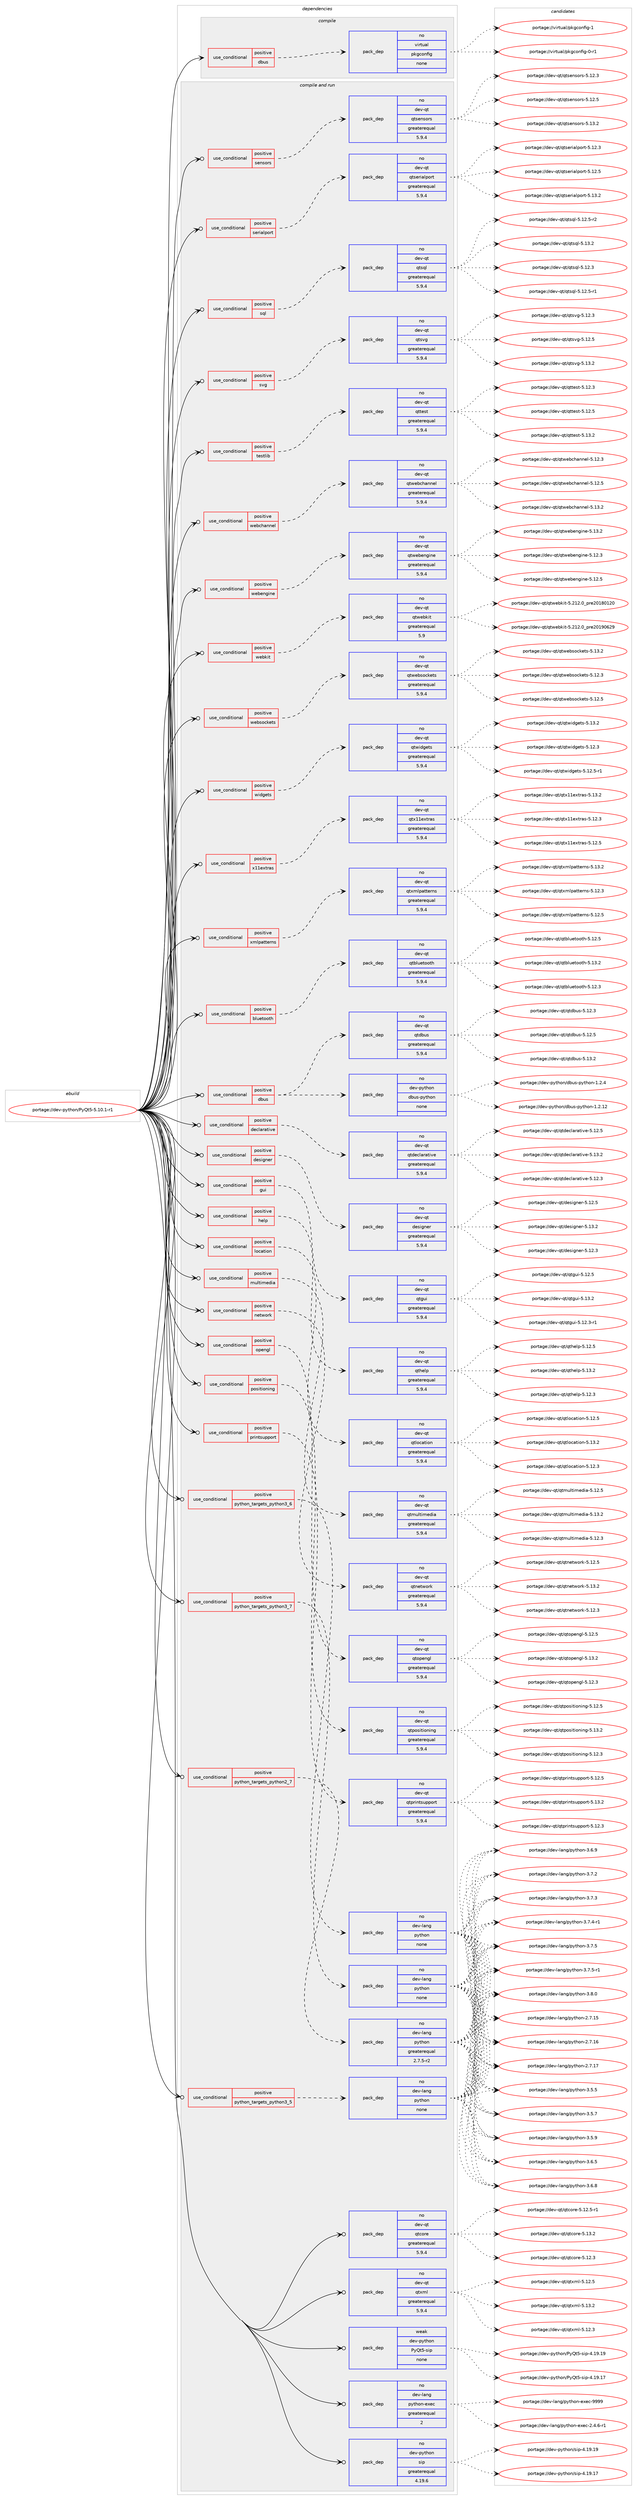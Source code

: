 digraph prolog {

# *************
# Graph options
# *************

newrank=true;
concentrate=true;
compound=true;
graph [rankdir=LR,fontname=Helvetica,fontsize=10,ranksep=1.5];#, ranksep=2.5, nodesep=0.2];
edge  [arrowhead=vee];
node  [fontname=Helvetica,fontsize=10];

# **********
# The ebuild
# **********

subgraph cluster_leftcol {
color=gray;
rank=same;
label=<<i>ebuild</i>>;
id [label="portage://dev-python/PyQt5-5.10.1-r1", color=red, width=4, href="../dev-python/PyQt5-5.10.1-r1.svg"];
}

# ****************
# The dependencies
# ****************

subgraph cluster_midcol {
color=gray;
label=<<i>dependencies</i>>;
subgraph cluster_compile {
fillcolor="#eeeeee";
style=filled;
label=<<i>compile</i>>;
subgraph cond24994 {
dependency127891 [label=<<TABLE BORDER="0" CELLBORDER="1" CELLSPACING="0" CELLPADDING="4"><TR><TD ROWSPAN="3" CELLPADDING="10">use_conditional</TD></TR><TR><TD>positive</TD></TR><TR><TD>dbus</TD></TR></TABLE>>, shape=none, color=red];
subgraph pack99596 {
dependency127892 [label=<<TABLE BORDER="0" CELLBORDER="1" CELLSPACING="0" CELLPADDING="4" WIDTH="220"><TR><TD ROWSPAN="6" CELLPADDING="30">pack_dep</TD></TR><TR><TD WIDTH="110">no</TD></TR><TR><TD>virtual</TD></TR><TR><TD>pkgconfig</TD></TR><TR><TD>none</TD></TR><TR><TD></TD></TR></TABLE>>, shape=none, color=blue];
}
dependency127891:e -> dependency127892:w [weight=20,style="dashed",arrowhead="vee"];
}
id:e -> dependency127891:w [weight=20,style="solid",arrowhead="vee"];
}
subgraph cluster_compileandrun {
fillcolor="#eeeeee";
style=filled;
label=<<i>compile and run</i>>;
subgraph cond24995 {
dependency127893 [label=<<TABLE BORDER="0" CELLBORDER="1" CELLSPACING="0" CELLPADDING="4"><TR><TD ROWSPAN="3" CELLPADDING="10">use_conditional</TD></TR><TR><TD>positive</TD></TR><TR><TD>bluetooth</TD></TR></TABLE>>, shape=none, color=red];
subgraph pack99597 {
dependency127894 [label=<<TABLE BORDER="0" CELLBORDER="1" CELLSPACING="0" CELLPADDING="4" WIDTH="220"><TR><TD ROWSPAN="6" CELLPADDING="30">pack_dep</TD></TR><TR><TD WIDTH="110">no</TD></TR><TR><TD>dev-qt</TD></TR><TR><TD>qtbluetooth</TD></TR><TR><TD>greaterequal</TD></TR><TR><TD>5.9.4</TD></TR></TABLE>>, shape=none, color=blue];
}
dependency127893:e -> dependency127894:w [weight=20,style="dashed",arrowhead="vee"];
}
id:e -> dependency127893:w [weight=20,style="solid",arrowhead="odotvee"];
subgraph cond24996 {
dependency127895 [label=<<TABLE BORDER="0" CELLBORDER="1" CELLSPACING="0" CELLPADDING="4"><TR><TD ROWSPAN="3" CELLPADDING="10">use_conditional</TD></TR><TR><TD>positive</TD></TR><TR><TD>dbus</TD></TR></TABLE>>, shape=none, color=red];
subgraph pack99598 {
dependency127896 [label=<<TABLE BORDER="0" CELLBORDER="1" CELLSPACING="0" CELLPADDING="4" WIDTH="220"><TR><TD ROWSPAN="6" CELLPADDING="30">pack_dep</TD></TR><TR><TD WIDTH="110">no</TD></TR><TR><TD>dev-python</TD></TR><TR><TD>dbus-python</TD></TR><TR><TD>none</TD></TR><TR><TD></TD></TR></TABLE>>, shape=none, color=blue];
}
dependency127895:e -> dependency127896:w [weight=20,style="dashed",arrowhead="vee"];
subgraph pack99599 {
dependency127897 [label=<<TABLE BORDER="0" CELLBORDER="1" CELLSPACING="0" CELLPADDING="4" WIDTH="220"><TR><TD ROWSPAN="6" CELLPADDING="30">pack_dep</TD></TR><TR><TD WIDTH="110">no</TD></TR><TR><TD>dev-qt</TD></TR><TR><TD>qtdbus</TD></TR><TR><TD>greaterequal</TD></TR><TR><TD>5.9.4</TD></TR></TABLE>>, shape=none, color=blue];
}
dependency127895:e -> dependency127897:w [weight=20,style="dashed",arrowhead="vee"];
}
id:e -> dependency127895:w [weight=20,style="solid",arrowhead="odotvee"];
subgraph cond24997 {
dependency127898 [label=<<TABLE BORDER="0" CELLBORDER="1" CELLSPACING="0" CELLPADDING="4"><TR><TD ROWSPAN="3" CELLPADDING="10">use_conditional</TD></TR><TR><TD>positive</TD></TR><TR><TD>declarative</TD></TR></TABLE>>, shape=none, color=red];
subgraph pack99600 {
dependency127899 [label=<<TABLE BORDER="0" CELLBORDER="1" CELLSPACING="0" CELLPADDING="4" WIDTH="220"><TR><TD ROWSPAN="6" CELLPADDING="30">pack_dep</TD></TR><TR><TD WIDTH="110">no</TD></TR><TR><TD>dev-qt</TD></TR><TR><TD>qtdeclarative</TD></TR><TR><TD>greaterequal</TD></TR><TR><TD>5.9.4</TD></TR></TABLE>>, shape=none, color=blue];
}
dependency127898:e -> dependency127899:w [weight=20,style="dashed",arrowhead="vee"];
}
id:e -> dependency127898:w [weight=20,style="solid",arrowhead="odotvee"];
subgraph cond24998 {
dependency127900 [label=<<TABLE BORDER="0" CELLBORDER="1" CELLSPACING="0" CELLPADDING="4"><TR><TD ROWSPAN="3" CELLPADDING="10">use_conditional</TD></TR><TR><TD>positive</TD></TR><TR><TD>designer</TD></TR></TABLE>>, shape=none, color=red];
subgraph pack99601 {
dependency127901 [label=<<TABLE BORDER="0" CELLBORDER="1" CELLSPACING="0" CELLPADDING="4" WIDTH="220"><TR><TD ROWSPAN="6" CELLPADDING="30">pack_dep</TD></TR><TR><TD WIDTH="110">no</TD></TR><TR><TD>dev-qt</TD></TR><TR><TD>designer</TD></TR><TR><TD>greaterequal</TD></TR><TR><TD>5.9.4</TD></TR></TABLE>>, shape=none, color=blue];
}
dependency127900:e -> dependency127901:w [weight=20,style="dashed",arrowhead="vee"];
}
id:e -> dependency127900:w [weight=20,style="solid",arrowhead="odotvee"];
subgraph cond24999 {
dependency127902 [label=<<TABLE BORDER="0" CELLBORDER="1" CELLSPACING="0" CELLPADDING="4"><TR><TD ROWSPAN="3" CELLPADDING="10">use_conditional</TD></TR><TR><TD>positive</TD></TR><TR><TD>gui</TD></TR></TABLE>>, shape=none, color=red];
subgraph pack99602 {
dependency127903 [label=<<TABLE BORDER="0" CELLBORDER="1" CELLSPACING="0" CELLPADDING="4" WIDTH="220"><TR><TD ROWSPAN="6" CELLPADDING="30">pack_dep</TD></TR><TR><TD WIDTH="110">no</TD></TR><TR><TD>dev-qt</TD></TR><TR><TD>qtgui</TD></TR><TR><TD>greaterequal</TD></TR><TR><TD>5.9.4</TD></TR></TABLE>>, shape=none, color=blue];
}
dependency127902:e -> dependency127903:w [weight=20,style="dashed",arrowhead="vee"];
}
id:e -> dependency127902:w [weight=20,style="solid",arrowhead="odotvee"];
subgraph cond25000 {
dependency127904 [label=<<TABLE BORDER="0" CELLBORDER="1" CELLSPACING="0" CELLPADDING="4"><TR><TD ROWSPAN="3" CELLPADDING="10">use_conditional</TD></TR><TR><TD>positive</TD></TR><TR><TD>help</TD></TR></TABLE>>, shape=none, color=red];
subgraph pack99603 {
dependency127905 [label=<<TABLE BORDER="0" CELLBORDER="1" CELLSPACING="0" CELLPADDING="4" WIDTH="220"><TR><TD ROWSPAN="6" CELLPADDING="30">pack_dep</TD></TR><TR><TD WIDTH="110">no</TD></TR><TR><TD>dev-qt</TD></TR><TR><TD>qthelp</TD></TR><TR><TD>greaterequal</TD></TR><TR><TD>5.9.4</TD></TR></TABLE>>, shape=none, color=blue];
}
dependency127904:e -> dependency127905:w [weight=20,style="dashed",arrowhead="vee"];
}
id:e -> dependency127904:w [weight=20,style="solid",arrowhead="odotvee"];
subgraph cond25001 {
dependency127906 [label=<<TABLE BORDER="0" CELLBORDER="1" CELLSPACING="0" CELLPADDING="4"><TR><TD ROWSPAN="3" CELLPADDING="10">use_conditional</TD></TR><TR><TD>positive</TD></TR><TR><TD>location</TD></TR></TABLE>>, shape=none, color=red];
subgraph pack99604 {
dependency127907 [label=<<TABLE BORDER="0" CELLBORDER="1" CELLSPACING="0" CELLPADDING="4" WIDTH="220"><TR><TD ROWSPAN="6" CELLPADDING="30">pack_dep</TD></TR><TR><TD WIDTH="110">no</TD></TR><TR><TD>dev-qt</TD></TR><TR><TD>qtlocation</TD></TR><TR><TD>greaterequal</TD></TR><TR><TD>5.9.4</TD></TR></TABLE>>, shape=none, color=blue];
}
dependency127906:e -> dependency127907:w [weight=20,style="dashed",arrowhead="vee"];
}
id:e -> dependency127906:w [weight=20,style="solid",arrowhead="odotvee"];
subgraph cond25002 {
dependency127908 [label=<<TABLE BORDER="0" CELLBORDER="1" CELLSPACING="0" CELLPADDING="4"><TR><TD ROWSPAN="3" CELLPADDING="10">use_conditional</TD></TR><TR><TD>positive</TD></TR><TR><TD>multimedia</TD></TR></TABLE>>, shape=none, color=red];
subgraph pack99605 {
dependency127909 [label=<<TABLE BORDER="0" CELLBORDER="1" CELLSPACING="0" CELLPADDING="4" WIDTH="220"><TR><TD ROWSPAN="6" CELLPADDING="30">pack_dep</TD></TR><TR><TD WIDTH="110">no</TD></TR><TR><TD>dev-qt</TD></TR><TR><TD>qtmultimedia</TD></TR><TR><TD>greaterequal</TD></TR><TR><TD>5.9.4</TD></TR></TABLE>>, shape=none, color=blue];
}
dependency127908:e -> dependency127909:w [weight=20,style="dashed",arrowhead="vee"];
}
id:e -> dependency127908:w [weight=20,style="solid",arrowhead="odotvee"];
subgraph cond25003 {
dependency127910 [label=<<TABLE BORDER="0" CELLBORDER="1" CELLSPACING="0" CELLPADDING="4"><TR><TD ROWSPAN="3" CELLPADDING="10">use_conditional</TD></TR><TR><TD>positive</TD></TR><TR><TD>network</TD></TR></TABLE>>, shape=none, color=red];
subgraph pack99606 {
dependency127911 [label=<<TABLE BORDER="0" CELLBORDER="1" CELLSPACING="0" CELLPADDING="4" WIDTH="220"><TR><TD ROWSPAN="6" CELLPADDING="30">pack_dep</TD></TR><TR><TD WIDTH="110">no</TD></TR><TR><TD>dev-qt</TD></TR><TR><TD>qtnetwork</TD></TR><TR><TD>greaterequal</TD></TR><TR><TD>5.9.4</TD></TR></TABLE>>, shape=none, color=blue];
}
dependency127910:e -> dependency127911:w [weight=20,style="dashed",arrowhead="vee"];
}
id:e -> dependency127910:w [weight=20,style="solid",arrowhead="odotvee"];
subgraph cond25004 {
dependency127912 [label=<<TABLE BORDER="0" CELLBORDER="1" CELLSPACING="0" CELLPADDING="4"><TR><TD ROWSPAN="3" CELLPADDING="10">use_conditional</TD></TR><TR><TD>positive</TD></TR><TR><TD>opengl</TD></TR></TABLE>>, shape=none, color=red];
subgraph pack99607 {
dependency127913 [label=<<TABLE BORDER="0" CELLBORDER="1" CELLSPACING="0" CELLPADDING="4" WIDTH="220"><TR><TD ROWSPAN="6" CELLPADDING="30">pack_dep</TD></TR><TR><TD WIDTH="110">no</TD></TR><TR><TD>dev-qt</TD></TR><TR><TD>qtopengl</TD></TR><TR><TD>greaterequal</TD></TR><TR><TD>5.9.4</TD></TR></TABLE>>, shape=none, color=blue];
}
dependency127912:e -> dependency127913:w [weight=20,style="dashed",arrowhead="vee"];
}
id:e -> dependency127912:w [weight=20,style="solid",arrowhead="odotvee"];
subgraph cond25005 {
dependency127914 [label=<<TABLE BORDER="0" CELLBORDER="1" CELLSPACING="0" CELLPADDING="4"><TR><TD ROWSPAN="3" CELLPADDING="10">use_conditional</TD></TR><TR><TD>positive</TD></TR><TR><TD>positioning</TD></TR></TABLE>>, shape=none, color=red];
subgraph pack99608 {
dependency127915 [label=<<TABLE BORDER="0" CELLBORDER="1" CELLSPACING="0" CELLPADDING="4" WIDTH="220"><TR><TD ROWSPAN="6" CELLPADDING="30">pack_dep</TD></TR><TR><TD WIDTH="110">no</TD></TR><TR><TD>dev-qt</TD></TR><TR><TD>qtpositioning</TD></TR><TR><TD>greaterequal</TD></TR><TR><TD>5.9.4</TD></TR></TABLE>>, shape=none, color=blue];
}
dependency127914:e -> dependency127915:w [weight=20,style="dashed",arrowhead="vee"];
}
id:e -> dependency127914:w [weight=20,style="solid",arrowhead="odotvee"];
subgraph cond25006 {
dependency127916 [label=<<TABLE BORDER="0" CELLBORDER="1" CELLSPACING="0" CELLPADDING="4"><TR><TD ROWSPAN="3" CELLPADDING="10">use_conditional</TD></TR><TR><TD>positive</TD></TR><TR><TD>printsupport</TD></TR></TABLE>>, shape=none, color=red];
subgraph pack99609 {
dependency127917 [label=<<TABLE BORDER="0" CELLBORDER="1" CELLSPACING="0" CELLPADDING="4" WIDTH="220"><TR><TD ROWSPAN="6" CELLPADDING="30">pack_dep</TD></TR><TR><TD WIDTH="110">no</TD></TR><TR><TD>dev-qt</TD></TR><TR><TD>qtprintsupport</TD></TR><TR><TD>greaterequal</TD></TR><TR><TD>5.9.4</TD></TR></TABLE>>, shape=none, color=blue];
}
dependency127916:e -> dependency127917:w [weight=20,style="dashed",arrowhead="vee"];
}
id:e -> dependency127916:w [weight=20,style="solid",arrowhead="odotvee"];
subgraph cond25007 {
dependency127918 [label=<<TABLE BORDER="0" CELLBORDER="1" CELLSPACING="0" CELLPADDING="4"><TR><TD ROWSPAN="3" CELLPADDING="10">use_conditional</TD></TR><TR><TD>positive</TD></TR><TR><TD>python_targets_python2_7</TD></TR></TABLE>>, shape=none, color=red];
subgraph pack99610 {
dependency127919 [label=<<TABLE BORDER="0" CELLBORDER="1" CELLSPACING="0" CELLPADDING="4" WIDTH="220"><TR><TD ROWSPAN="6" CELLPADDING="30">pack_dep</TD></TR><TR><TD WIDTH="110">no</TD></TR><TR><TD>dev-lang</TD></TR><TR><TD>python</TD></TR><TR><TD>greaterequal</TD></TR><TR><TD>2.7.5-r2</TD></TR></TABLE>>, shape=none, color=blue];
}
dependency127918:e -> dependency127919:w [weight=20,style="dashed",arrowhead="vee"];
}
id:e -> dependency127918:w [weight=20,style="solid",arrowhead="odotvee"];
subgraph cond25008 {
dependency127920 [label=<<TABLE BORDER="0" CELLBORDER="1" CELLSPACING="0" CELLPADDING="4"><TR><TD ROWSPAN="3" CELLPADDING="10">use_conditional</TD></TR><TR><TD>positive</TD></TR><TR><TD>python_targets_python3_5</TD></TR></TABLE>>, shape=none, color=red];
subgraph pack99611 {
dependency127921 [label=<<TABLE BORDER="0" CELLBORDER="1" CELLSPACING="0" CELLPADDING="4" WIDTH="220"><TR><TD ROWSPAN="6" CELLPADDING="30">pack_dep</TD></TR><TR><TD WIDTH="110">no</TD></TR><TR><TD>dev-lang</TD></TR><TR><TD>python</TD></TR><TR><TD>none</TD></TR><TR><TD></TD></TR></TABLE>>, shape=none, color=blue];
}
dependency127920:e -> dependency127921:w [weight=20,style="dashed",arrowhead="vee"];
}
id:e -> dependency127920:w [weight=20,style="solid",arrowhead="odotvee"];
subgraph cond25009 {
dependency127922 [label=<<TABLE BORDER="0" CELLBORDER="1" CELLSPACING="0" CELLPADDING="4"><TR><TD ROWSPAN="3" CELLPADDING="10">use_conditional</TD></TR><TR><TD>positive</TD></TR><TR><TD>python_targets_python3_6</TD></TR></TABLE>>, shape=none, color=red];
subgraph pack99612 {
dependency127923 [label=<<TABLE BORDER="0" CELLBORDER="1" CELLSPACING="0" CELLPADDING="4" WIDTH="220"><TR><TD ROWSPAN="6" CELLPADDING="30">pack_dep</TD></TR><TR><TD WIDTH="110">no</TD></TR><TR><TD>dev-lang</TD></TR><TR><TD>python</TD></TR><TR><TD>none</TD></TR><TR><TD></TD></TR></TABLE>>, shape=none, color=blue];
}
dependency127922:e -> dependency127923:w [weight=20,style="dashed",arrowhead="vee"];
}
id:e -> dependency127922:w [weight=20,style="solid",arrowhead="odotvee"];
subgraph cond25010 {
dependency127924 [label=<<TABLE BORDER="0" CELLBORDER="1" CELLSPACING="0" CELLPADDING="4"><TR><TD ROWSPAN="3" CELLPADDING="10">use_conditional</TD></TR><TR><TD>positive</TD></TR><TR><TD>python_targets_python3_7</TD></TR></TABLE>>, shape=none, color=red];
subgraph pack99613 {
dependency127925 [label=<<TABLE BORDER="0" CELLBORDER="1" CELLSPACING="0" CELLPADDING="4" WIDTH="220"><TR><TD ROWSPAN="6" CELLPADDING="30">pack_dep</TD></TR><TR><TD WIDTH="110">no</TD></TR><TR><TD>dev-lang</TD></TR><TR><TD>python</TD></TR><TR><TD>none</TD></TR><TR><TD></TD></TR></TABLE>>, shape=none, color=blue];
}
dependency127924:e -> dependency127925:w [weight=20,style="dashed",arrowhead="vee"];
}
id:e -> dependency127924:w [weight=20,style="solid",arrowhead="odotvee"];
subgraph cond25011 {
dependency127926 [label=<<TABLE BORDER="0" CELLBORDER="1" CELLSPACING="0" CELLPADDING="4"><TR><TD ROWSPAN="3" CELLPADDING="10">use_conditional</TD></TR><TR><TD>positive</TD></TR><TR><TD>sensors</TD></TR></TABLE>>, shape=none, color=red];
subgraph pack99614 {
dependency127927 [label=<<TABLE BORDER="0" CELLBORDER="1" CELLSPACING="0" CELLPADDING="4" WIDTH="220"><TR><TD ROWSPAN="6" CELLPADDING="30">pack_dep</TD></TR><TR><TD WIDTH="110">no</TD></TR><TR><TD>dev-qt</TD></TR><TR><TD>qtsensors</TD></TR><TR><TD>greaterequal</TD></TR><TR><TD>5.9.4</TD></TR></TABLE>>, shape=none, color=blue];
}
dependency127926:e -> dependency127927:w [weight=20,style="dashed",arrowhead="vee"];
}
id:e -> dependency127926:w [weight=20,style="solid",arrowhead="odotvee"];
subgraph cond25012 {
dependency127928 [label=<<TABLE BORDER="0" CELLBORDER="1" CELLSPACING="0" CELLPADDING="4"><TR><TD ROWSPAN="3" CELLPADDING="10">use_conditional</TD></TR><TR><TD>positive</TD></TR><TR><TD>serialport</TD></TR></TABLE>>, shape=none, color=red];
subgraph pack99615 {
dependency127929 [label=<<TABLE BORDER="0" CELLBORDER="1" CELLSPACING="0" CELLPADDING="4" WIDTH="220"><TR><TD ROWSPAN="6" CELLPADDING="30">pack_dep</TD></TR><TR><TD WIDTH="110">no</TD></TR><TR><TD>dev-qt</TD></TR><TR><TD>qtserialport</TD></TR><TR><TD>greaterequal</TD></TR><TR><TD>5.9.4</TD></TR></TABLE>>, shape=none, color=blue];
}
dependency127928:e -> dependency127929:w [weight=20,style="dashed",arrowhead="vee"];
}
id:e -> dependency127928:w [weight=20,style="solid",arrowhead="odotvee"];
subgraph cond25013 {
dependency127930 [label=<<TABLE BORDER="0" CELLBORDER="1" CELLSPACING="0" CELLPADDING="4"><TR><TD ROWSPAN="3" CELLPADDING="10">use_conditional</TD></TR><TR><TD>positive</TD></TR><TR><TD>sql</TD></TR></TABLE>>, shape=none, color=red];
subgraph pack99616 {
dependency127931 [label=<<TABLE BORDER="0" CELLBORDER="1" CELLSPACING="0" CELLPADDING="4" WIDTH="220"><TR><TD ROWSPAN="6" CELLPADDING="30">pack_dep</TD></TR><TR><TD WIDTH="110">no</TD></TR><TR><TD>dev-qt</TD></TR><TR><TD>qtsql</TD></TR><TR><TD>greaterequal</TD></TR><TR><TD>5.9.4</TD></TR></TABLE>>, shape=none, color=blue];
}
dependency127930:e -> dependency127931:w [weight=20,style="dashed",arrowhead="vee"];
}
id:e -> dependency127930:w [weight=20,style="solid",arrowhead="odotvee"];
subgraph cond25014 {
dependency127932 [label=<<TABLE BORDER="0" CELLBORDER="1" CELLSPACING="0" CELLPADDING="4"><TR><TD ROWSPAN="3" CELLPADDING="10">use_conditional</TD></TR><TR><TD>positive</TD></TR><TR><TD>svg</TD></TR></TABLE>>, shape=none, color=red];
subgraph pack99617 {
dependency127933 [label=<<TABLE BORDER="0" CELLBORDER="1" CELLSPACING="0" CELLPADDING="4" WIDTH="220"><TR><TD ROWSPAN="6" CELLPADDING="30">pack_dep</TD></TR><TR><TD WIDTH="110">no</TD></TR><TR><TD>dev-qt</TD></TR><TR><TD>qtsvg</TD></TR><TR><TD>greaterequal</TD></TR><TR><TD>5.9.4</TD></TR></TABLE>>, shape=none, color=blue];
}
dependency127932:e -> dependency127933:w [weight=20,style="dashed",arrowhead="vee"];
}
id:e -> dependency127932:w [weight=20,style="solid",arrowhead="odotvee"];
subgraph cond25015 {
dependency127934 [label=<<TABLE BORDER="0" CELLBORDER="1" CELLSPACING="0" CELLPADDING="4"><TR><TD ROWSPAN="3" CELLPADDING="10">use_conditional</TD></TR><TR><TD>positive</TD></TR><TR><TD>testlib</TD></TR></TABLE>>, shape=none, color=red];
subgraph pack99618 {
dependency127935 [label=<<TABLE BORDER="0" CELLBORDER="1" CELLSPACING="0" CELLPADDING="4" WIDTH="220"><TR><TD ROWSPAN="6" CELLPADDING="30">pack_dep</TD></TR><TR><TD WIDTH="110">no</TD></TR><TR><TD>dev-qt</TD></TR><TR><TD>qttest</TD></TR><TR><TD>greaterequal</TD></TR><TR><TD>5.9.4</TD></TR></TABLE>>, shape=none, color=blue];
}
dependency127934:e -> dependency127935:w [weight=20,style="dashed",arrowhead="vee"];
}
id:e -> dependency127934:w [weight=20,style="solid",arrowhead="odotvee"];
subgraph cond25016 {
dependency127936 [label=<<TABLE BORDER="0" CELLBORDER="1" CELLSPACING="0" CELLPADDING="4"><TR><TD ROWSPAN="3" CELLPADDING="10">use_conditional</TD></TR><TR><TD>positive</TD></TR><TR><TD>webchannel</TD></TR></TABLE>>, shape=none, color=red];
subgraph pack99619 {
dependency127937 [label=<<TABLE BORDER="0" CELLBORDER="1" CELLSPACING="0" CELLPADDING="4" WIDTH="220"><TR><TD ROWSPAN="6" CELLPADDING="30">pack_dep</TD></TR><TR><TD WIDTH="110">no</TD></TR><TR><TD>dev-qt</TD></TR><TR><TD>qtwebchannel</TD></TR><TR><TD>greaterequal</TD></TR><TR><TD>5.9.4</TD></TR></TABLE>>, shape=none, color=blue];
}
dependency127936:e -> dependency127937:w [weight=20,style="dashed",arrowhead="vee"];
}
id:e -> dependency127936:w [weight=20,style="solid",arrowhead="odotvee"];
subgraph cond25017 {
dependency127938 [label=<<TABLE BORDER="0" CELLBORDER="1" CELLSPACING="0" CELLPADDING="4"><TR><TD ROWSPAN="3" CELLPADDING="10">use_conditional</TD></TR><TR><TD>positive</TD></TR><TR><TD>webengine</TD></TR></TABLE>>, shape=none, color=red];
subgraph pack99620 {
dependency127939 [label=<<TABLE BORDER="0" CELLBORDER="1" CELLSPACING="0" CELLPADDING="4" WIDTH="220"><TR><TD ROWSPAN="6" CELLPADDING="30">pack_dep</TD></TR><TR><TD WIDTH="110">no</TD></TR><TR><TD>dev-qt</TD></TR><TR><TD>qtwebengine</TD></TR><TR><TD>greaterequal</TD></TR><TR><TD>5.9.4</TD></TR></TABLE>>, shape=none, color=blue];
}
dependency127938:e -> dependency127939:w [weight=20,style="dashed",arrowhead="vee"];
}
id:e -> dependency127938:w [weight=20,style="solid",arrowhead="odotvee"];
subgraph cond25018 {
dependency127940 [label=<<TABLE BORDER="0" CELLBORDER="1" CELLSPACING="0" CELLPADDING="4"><TR><TD ROWSPAN="3" CELLPADDING="10">use_conditional</TD></TR><TR><TD>positive</TD></TR><TR><TD>webkit</TD></TR></TABLE>>, shape=none, color=red];
subgraph pack99621 {
dependency127941 [label=<<TABLE BORDER="0" CELLBORDER="1" CELLSPACING="0" CELLPADDING="4" WIDTH="220"><TR><TD ROWSPAN="6" CELLPADDING="30">pack_dep</TD></TR><TR><TD WIDTH="110">no</TD></TR><TR><TD>dev-qt</TD></TR><TR><TD>qtwebkit</TD></TR><TR><TD>greaterequal</TD></TR><TR><TD>5.9</TD></TR></TABLE>>, shape=none, color=blue];
}
dependency127940:e -> dependency127941:w [weight=20,style="dashed",arrowhead="vee"];
}
id:e -> dependency127940:w [weight=20,style="solid",arrowhead="odotvee"];
subgraph cond25019 {
dependency127942 [label=<<TABLE BORDER="0" CELLBORDER="1" CELLSPACING="0" CELLPADDING="4"><TR><TD ROWSPAN="3" CELLPADDING="10">use_conditional</TD></TR><TR><TD>positive</TD></TR><TR><TD>websockets</TD></TR></TABLE>>, shape=none, color=red];
subgraph pack99622 {
dependency127943 [label=<<TABLE BORDER="0" CELLBORDER="1" CELLSPACING="0" CELLPADDING="4" WIDTH="220"><TR><TD ROWSPAN="6" CELLPADDING="30">pack_dep</TD></TR><TR><TD WIDTH="110">no</TD></TR><TR><TD>dev-qt</TD></TR><TR><TD>qtwebsockets</TD></TR><TR><TD>greaterequal</TD></TR><TR><TD>5.9.4</TD></TR></TABLE>>, shape=none, color=blue];
}
dependency127942:e -> dependency127943:w [weight=20,style="dashed",arrowhead="vee"];
}
id:e -> dependency127942:w [weight=20,style="solid",arrowhead="odotvee"];
subgraph cond25020 {
dependency127944 [label=<<TABLE BORDER="0" CELLBORDER="1" CELLSPACING="0" CELLPADDING="4"><TR><TD ROWSPAN="3" CELLPADDING="10">use_conditional</TD></TR><TR><TD>positive</TD></TR><TR><TD>widgets</TD></TR></TABLE>>, shape=none, color=red];
subgraph pack99623 {
dependency127945 [label=<<TABLE BORDER="0" CELLBORDER="1" CELLSPACING="0" CELLPADDING="4" WIDTH="220"><TR><TD ROWSPAN="6" CELLPADDING="30">pack_dep</TD></TR><TR><TD WIDTH="110">no</TD></TR><TR><TD>dev-qt</TD></TR><TR><TD>qtwidgets</TD></TR><TR><TD>greaterequal</TD></TR><TR><TD>5.9.4</TD></TR></TABLE>>, shape=none, color=blue];
}
dependency127944:e -> dependency127945:w [weight=20,style="dashed",arrowhead="vee"];
}
id:e -> dependency127944:w [weight=20,style="solid",arrowhead="odotvee"];
subgraph cond25021 {
dependency127946 [label=<<TABLE BORDER="0" CELLBORDER="1" CELLSPACING="0" CELLPADDING="4"><TR><TD ROWSPAN="3" CELLPADDING="10">use_conditional</TD></TR><TR><TD>positive</TD></TR><TR><TD>x11extras</TD></TR></TABLE>>, shape=none, color=red];
subgraph pack99624 {
dependency127947 [label=<<TABLE BORDER="0" CELLBORDER="1" CELLSPACING="0" CELLPADDING="4" WIDTH="220"><TR><TD ROWSPAN="6" CELLPADDING="30">pack_dep</TD></TR><TR><TD WIDTH="110">no</TD></TR><TR><TD>dev-qt</TD></TR><TR><TD>qtx11extras</TD></TR><TR><TD>greaterequal</TD></TR><TR><TD>5.9.4</TD></TR></TABLE>>, shape=none, color=blue];
}
dependency127946:e -> dependency127947:w [weight=20,style="dashed",arrowhead="vee"];
}
id:e -> dependency127946:w [weight=20,style="solid",arrowhead="odotvee"];
subgraph cond25022 {
dependency127948 [label=<<TABLE BORDER="0" CELLBORDER="1" CELLSPACING="0" CELLPADDING="4"><TR><TD ROWSPAN="3" CELLPADDING="10">use_conditional</TD></TR><TR><TD>positive</TD></TR><TR><TD>xmlpatterns</TD></TR></TABLE>>, shape=none, color=red];
subgraph pack99625 {
dependency127949 [label=<<TABLE BORDER="0" CELLBORDER="1" CELLSPACING="0" CELLPADDING="4" WIDTH="220"><TR><TD ROWSPAN="6" CELLPADDING="30">pack_dep</TD></TR><TR><TD WIDTH="110">no</TD></TR><TR><TD>dev-qt</TD></TR><TR><TD>qtxmlpatterns</TD></TR><TR><TD>greaterequal</TD></TR><TR><TD>5.9.4</TD></TR></TABLE>>, shape=none, color=blue];
}
dependency127948:e -> dependency127949:w [weight=20,style="dashed",arrowhead="vee"];
}
id:e -> dependency127948:w [weight=20,style="solid",arrowhead="odotvee"];
subgraph pack99626 {
dependency127950 [label=<<TABLE BORDER="0" CELLBORDER="1" CELLSPACING="0" CELLPADDING="4" WIDTH="220"><TR><TD ROWSPAN="6" CELLPADDING="30">pack_dep</TD></TR><TR><TD WIDTH="110">no</TD></TR><TR><TD>dev-lang</TD></TR><TR><TD>python-exec</TD></TR><TR><TD>greaterequal</TD></TR><TR><TD>2</TD></TR></TABLE>>, shape=none, color=blue];
}
id:e -> dependency127950:w [weight=20,style="solid",arrowhead="odotvee"];
subgraph pack99627 {
dependency127951 [label=<<TABLE BORDER="0" CELLBORDER="1" CELLSPACING="0" CELLPADDING="4" WIDTH="220"><TR><TD ROWSPAN="6" CELLPADDING="30">pack_dep</TD></TR><TR><TD WIDTH="110">no</TD></TR><TR><TD>dev-python</TD></TR><TR><TD>sip</TD></TR><TR><TD>greaterequal</TD></TR><TR><TD>4.19.6</TD></TR></TABLE>>, shape=none, color=blue];
}
id:e -> dependency127951:w [weight=20,style="solid",arrowhead="odotvee"];
subgraph pack99628 {
dependency127952 [label=<<TABLE BORDER="0" CELLBORDER="1" CELLSPACING="0" CELLPADDING="4" WIDTH="220"><TR><TD ROWSPAN="6" CELLPADDING="30">pack_dep</TD></TR><TR><TD WIDTH="110">no</TD></TR><TR><TD>dev-qt</TD></TR><TR><TD>qtcore</TD></TR><TR><TD>greaterequal</TD></TR><TR><TD>5.9.4</TD></TR></TABLE>>, shape=none, color=blue];
}
id:e -> dependency127952:w [weight=20,style="solid",arrowhead="odotvee"];
subgraph pack99629 {
dependency127953 [label=<<TABLE BORDER="0" CELLBORDER="1" CELLSPACING="0" CELLPADDING="4" WIDTH="220"><TR><TD ROWSPAN="6" CELLPADDING="30">pack_dep</TD></TR><TR><TD WIDTH="110">no</TD></TR><TR><TD>dev-qt</TD></TR><TR><TD>qtxml</TD></TR><TR><TD>greaterequal</TD></TR><TR><TD>5.9.4</TD></TR></TABLE>>, shape=none, color=blue];
}
id:e -> dependency127953:w [weight=20,style="solid",arrowhead="odotvee"];
subgraph pack99630 {
dependency127954 [label=<<TABLE BORDER="0" CELLBORDER="1" CELLSPACING="0" CELLPADDING="4" WIDTH="220"><TR><TD ROWSPAN="6" CELLPADDING="30">pack_dep</TD></TR><TR><TD WIDTH="110">weak</TD></TR><TR><TD>dev-python</TD></TR><TR><TD>PyQt5-sip</TD></TR><TR><TD>none</TD></TR><TR><TD></TD></TR></TABLE>>, shape=none, color=blue];
}
id:e -> dependency127954:w [weight=20,style="solid",arrowhead="odotvee"];
}
subgraph cluster_run {
fillcolor="#eeeeee";
style=filled;
label=<<i>run</i>>;
}
}

# **************
# The candidates
# **************

subgraph cluster_choices {
rank=same;
color=gray;
label=<<i>candidates</i>>;

subgraph choice99596 {
color=black;
nodesep=1;
choiceportage11810511411611797108471121071039911111010210510345484511449 [label="portage://virtual/pkgconfig-0-r1", color=red, width=4,href="../virtual/pkgconfig-0-r1.svg"];
choiceportage1181051141161179710847112107103991111101021051034549 [label="portage://virtual/pkgconfig-1", color=red, width=4,href="../virtual/pkgconfig-1.svg"];
dependency127892:e -> choiceportage11810511411611797108471121071039911111010210510345484511449:w [style=dotted,weight="100"];
dependency127892:e -> choiceportage1181051141161179710847112107103991111101021051034549:w [style=dotted,weight="100"];
}
subgraph choice99597 {
color=black;
nodesep=1;
choiceportage10010111845113116471131169810811710111611111111610445534649504651 [label="portage://dev-qt/qtbluetooth-5.12.3", color=red, width=4,href="../dev-qt/qtbluetooth-5.12.3.svg"];
choiceportage10010111845113116471131169810811710111611111111610445534649504653 [label="portage://dev-qt/qtbluetooth-5.12.5", color=red, width=4,href="../dev-qt/qtbluetooth-5.12.5.svg"];
choiceportage10010111845113116471131169810811710111611111111610445534649514650 [label="portage://dev-qt/qtbluetooth-5.13.2", color=red, width=4,href="../dev-qt/qtbluetooth-5.13.2.svg"];
dependency127894:e -> choiceportage10010111845113116471131169810811710111611111111610445534649504651:w [style=dotted,weight="100"];
dependency127894:e -> choiceportage10010111845113116471131169810811710111611111111610445534649504653:w [style=dotted,weight="100"];
dependency127894:e -> choiceportage10010111845113116471131169810811710111611111111610445534649514650:w [style=dotted,weight="100"];
}
subgraph choice99598 {
color=black;
nodesep=1;
choiceportage1001011184511212111610411111047100981171154511212111610411111045494650464950 [label="portage://dev-python/dbus-python-1.2.12", color=red, width=4,href="../dev-python/dbus-python-1.2.12.svg"];
choiceportage10010111845112121116104111110471009811711545112121116104111110454946504652 [label="portage://dev-python/dbus-python-1.2.4", color=red, width=4,href="../dev-python/dbus-python-1.2.4.svg"];
dependency127896:e -> choiceportage1001011184511212111610411111047100981171154511212111610411111045494650464950:w [style=dotted,weight="100"];
dependency127896:e -> choiceportage10010111845112121116104111110471009811711545112121116104111110454946504652:w [style=dotted,weight="100"];
}
subgraph choice99599 {
color=black;
nodesep=1;
choiceportage10010111845113116471131161009811711545534649504651 [label="portage://dev-qt/qtdbus-5.12.3", color=red, width=4,href="../dev-qt/qtdbus-5.12.3.svg"];
choiceportage10010111845113116471131161009811711545534649504653 [label="portage://dev-qt/qtdbus-5.12.5", color=red, width=4,href="../dev-qt/qtdbus-5.12.5.svg"];
choiceportage10010111845113116471131161009811711545534649514650 [label="portage://dev-qt/qtdbus-5.13.2", color=red, width=4,href="../dev-qt/qtdbus-5.13.2.svg"];
dependency127897:e -> choiceportage10010111845113116471131161009811711545534649504651:w [style=dotted,weight="100"];
dependency127897:e -> choiceportage10010111845113116471131161009811711545534649504653:w [style=dotted,weight="100"];
dependency127897:e -> choiceportage10010111845113116471131161009811711545534649514650:w [style=dotted,weight="100"];
}
subgraph choice99600 {
color=black;
nodesep=1;
choiceportage100101118451131164711311610010199108971149711610511810145534649504651 [label="portage://dev-qt/qtdeclarative-5.12.3", color=red, width=4,href="../dev-qt/qtdeclarative-5.12.3.svg"];
choiceportage100101118451131164711311610010199108971149711610511810145534649504653 [label="portage://dev-qt/qtdeclarative-5.12.5", color=red, width=4,href="../dev-qt/qtdeclarative-5.12.5.svg"];
choiceportage100101118451131164711311610010199108971149711610511810145534649514650 [label="portage://dev-qt/qtdeclarative-5.13.2", color=red, width=4,href="../dev-qt/qtdeclarative-5.13.2.svg"];
dependency127899:e -> choiceportage100101118451131164711311610010199108971149711610511810145534649504651:w [style=dotted,weight="100"];
dependency127899:e -> choiceportage100101118451131164711311610010199108971149711610511810145534649504653:w [style=dotted,weight="100"];
dependency127899:e -> choiceportage100101118451131164711311610010199108971149711610511810145534649514650:w [style=dotted,weight="100"];
}
subgraph choice99601 {
color=black;
nodesep=1;
choiceportage100101118451131164710010111510510311010111445534649504651 [label="portage://dev-qt/designer-5.12.3", color=red, width=4,href="../dev-qt/designer-5.12.3.svg"];
choiceportage100101118451131164710010111510510311010111445534649504653 [label="portage://dev-qt/designer-5.12.5", color=red, width=4,href="../dev-qt/designer-5.12.5.svg"];
choiceportage100101118451131164710010111510510311010111445534649514650 [label="portage://dev-qt/designer-5.13.2", color=red, width=4,href="../dev-qt/designer-5.13.2.svg"];
dependency127901:e -> choiceportage100101118451131164710010111510510311010111445534649504651:w [style=dotted,weight="100"];
dependency127901:e -> choiceportage100101118451131164710010111510510311010111445534649504653:w [style=dotted,weight="100"];
dependency127901:e -> choiceportage100101118451131164710010111510510311010111445534649514650:w [style=dotted,weight="100"];
}
subgraph choice99602 {
color=black;
nodesep=1;
choiceportage1001011184511311647113116103117105455346495046514511449 [label="portage://dev-qt/qtgui-5.12.3-r1", color=red, width=4,href="../dev-qt/qtgui-5.12.3-r1.svg"];
choiceportage100101118451131164711311610311710545534649504653 [label="portage://dev-qt/qtgui-5.12.5", color=red, width=4,href="../dev-qt/qtgui-5.12.5.svg"];
choiceportage100101118451131164711311610311710545534649514650 [label="portage://dev-qt/qtgui-5.13.2", color=red, width=4,href="../dev-qt/qtgui-5.13.2.svg"];
dependency127903:e -> choiceportage1001011184511311647113116103117105455346495046514511449:w [style=dotted,weight="100"];
dependency127903:e -> choiceportage100101118451131164711311610311710545534649504653:w [style=dotted,weight="100"];
dependency127903:e -> choiceportage100101118451131164711311610311710545534649514650:w [style=dotted,weight="100"];
}
subgraph choice99603 {
color=black;
nodesep=1;
choiceportage100101118451131164711311610410110811245534649504651 [label="portage://dev-qt/qthelp-5.12.3", color=red, width=4,href="../dev-qt/qthelp-5.12.3.svg"];
choiceportage100101118451131164711311610410110811245534649504653 [label="portage://dev-qt/qthelp-5.12.5", color=red, width=4,href="../dev-qt/qthelp-5.12.5.svg"];
choiceportage100101118451131164711311610410110811245534649514650 [label="portage://dev-qt/qthelp-5.13.2", color=red, width=4,href="../dev-qt/qthelp-5.13.2.svg"];
dependency127905:e -> choiceportage100101118451131164711311610410110811245534649504651:w [style=dotted,weight="100"];
dependency127905:e -> choiceportage100101118451131164711311610410110811245534649504653:w [style=dotted,weight="100"];
dependency127905:e -> choiceportage100101118451131164711311610410110811245534649514650:w [style=dotted,weight="100"];
}
subgraph choice99604 {
color=black;
nodesep=1;
choiceportage1001011184511311647113116108111999711610511111045534649504651 [label="portage://dev-qt/qtlocation-5.12.3", color=red, width=4,href="../dev-qt/qtlocation-5.12.3.svg"];
choiceportage1001011184511311647113116108111999711610511111045534649504653 [label="portage://dev-qt/qtlocation-5.12.5", color=red, width=4,href="../dev-qt/qtlocation-5.12.5.svg"];
choiceportage1001011184511311647113116108111999711610511111045534649514650 [label="portage://dev-qt/qtlocation-5.13.2", color=red, width=4,href="../dev-qt/qtlocation-5.13.2.svg"];
dependency127907:e -> choiceportage1001011184511311647113116108111999711610511111045534649504651:w [style=dotted,weight="100"];
dependency127907:e -> choiceportage1001011184511311647113116108111999711610511111045534649504653:w [style=dotted,weight="100"];
dependency127907:e -> choiceportage1001011184511311647113116108111999711610511111045534649514650:w [style=dotted,weight="100"];
}
subgraph choice99605 {
color=black;
nodesep=1;
choiceportage10010111845113116471131161091171081161051091011001059745534649504651 [label="portage://dev-qt/qtmultimedia-5.12.3", color=red, width=4,href="../dev-qt/qtmultimedia-5.12.3.svg"];
choiceportage10010111845113116471131161091171081161051091011001059745534649504653 [label="portage://dev-qt/qtmultimedia-5.12.5", color=red, width=4,href="../dev-qt/qtmultimedia-5.12.5.svg"];
choiceportage10010111845113116471131161091171081161051091011001059745534649514650 [label="portage://dev-qt/qtmultimedia-5.13.2", color=red, width=4,href="../dev-qt/qtmultimedia-5.13.2.svg"];
dependency127909:e -> choiceportage10010111845113116471131161091171081161051091011001059745534649504651:w [style=dotted,weight="100"];
dependency127909:e -> choiceportage10010111845113116471131161091171081161051091011001059745534649504653:w [style=dotted,weight="100"];
dependency127909:e -> choiceportage10010111845113116471131161091171081161051091011001059745534649514650:w [style=dotted,weight="100"];
}
subgraph choice99606 {
color=black;
nodesep=1;
choiceportage100101118451131164711311611010111611911111410745534649504651 [label="portage://dev-qt/qtnetwork-5.12.3", color=red, width=4,href="../dev-qt/qtnetwork-5.12.3.svg"];
choiceportage100101118451131164711311611010111611911111410745534649504653 [label="portage://dev-qt/qtnetwork-5.12.5", color=red, width=4,href="../dev-qt/qtnetwork-5.12.5.svg"];
choiceportage100101118451131164711311611010111611911111410745534649514650 [label="portage://dev-qt/qtnetwork-5.13.2", color=red, width=4,href="../dev-qt/qtnetwork-5.13.2.svg"];
dependency127911:e -> choiceportage100101118451131164711311611010111611911111410745534649504651:w [style=dotted,weight="100"];
dependency127911:e -> choiceportage100101118451131164711311611010111611911111410745534649504653:w [style=dotted,weight="100"];
dependency127911:e -> choiceportage100101118451131164711311611010111611911111410745534649514650:w [style=dotted,weight="100"];
}
subgraph choice99607 {
color=black;
nodesep=1;
choiceportage100101118451131164711311611111210111010310845534649504651 [label="portage://dev-qt/qtopengl-5.12.3", color=red, width=4,href="../dev-qt/qtopengl-5.12.3.svg"];
choiceportage100101118451131164711311611111210111010310845534649504653 [label="portage://dev-qt/qtopengl-5.12.5", color=red, width=4,href="../dev-qt/qtopengl-5.12.5.svg"];
choiceportage100101118451131164711311611111210111010310845534649514650 [label="portage://dev-qt/qtopengl-5.13.2", color=red, width=4,href="../dev-qt/qtopengl-5.13.2.svg"];
dependency127913:e -> choiceportage100101118451131164711311611111210111010310845534649504651:w [style=dotted,weight="100"];
dependency127913:e -> choiceportage100101118451131164711311611111210111010310845534649504653:w [style=dotted,weight="100"];
dependency127913:e -> choiceportage100101118451131164711311611111210111010310845534649514650:w [style=dotted,weight="100"];
}
subgraph choice99608 {
color=black;
nodesep=1;
choiceportage100101118451131164711311611211111510511610511111010511010345534649504651 [label="portage://dev-qt/qtpositioning-5.12.3", color=red, width=4,href="../dev-qt/qtpositioning-5.12.3.svg"];
choiceportage100101118451131164711311611211111510511610511111010511010345534649504653 [label="portage://dev-qt/qtpositioning-5.12.5", color=red, width=4,href="../dev-qt/qtpositioning-5.12.5.svg"];
choiceportage100101118451131164711311611211111510511610511111010511010345534649514650 [label="portage://dev-qt/qtpositioning-5.13.2", color=red, width=4,href="../dev-qt/qtpositioning-5.13.2.svg"];
dependency127915:e -> choiceportage100101118451131164711311611211111510511610511111010511010345534649504651:w [style=dotted,weight="100"];
dependency127915:e -> choiceportage100101118451131164711311611211111510511610511111010511010345534649504653:w [style=dotted,weight="100"];
dependency127915:e -> choiceportage100101118451131164711311611211111510511610511111010511010345534649514650:w [style=dotted,weight="100"];
}
subgraph choice99609 {
color=black;
nodesep=1;
choiceportage100101118451131164711311611211410511011611511711211211111411645534649504651 [label="portage://dev-qt/qtprintsupport-5.12.3", color=red, width=4,href="../dev-qt/qtprintsupport-5.12.3.svg"];
choiceportage100101118451131164711311611211410511011611511711211211111411645534649504653 [label="portage://dev-qt/qtprintsupport-5.12.5", color=red, width=4,href="../dev-qt/qtprintsupport-5.12.5.svg"];
choiceportage100101118451131164711311611211410511011611511711211211111411645534649514650 [label="portage://dev-qt/qtprintsupport-5.13.2", color=red, width=4,href="../dev-qt/qtprintsupport-5.13.2.svg"];
dependency127917:e -> choiceportage100101118451131164711311611211410511011611511711211211111411645534649504651:w [style=dotted,weight="100"];
dependency127917:e -> choiceportage100101118451131164711311611211410511011611511711211211111411645534649504653:w [style=dotted,weight="100"];
dependency127917:e -> choiceportage100101118451131164711311611211410511011611511711211211111411645534649514650:w [style=dotted,weight="100"];
}
subgraph choice99610 {
color=black;
nodesep=1;
choiceportage10010111845108971101034711212111610411111045504655464953 [label="portage://dev-lang/python-2.7.15", color=red, width=4,href="../dev-lang/python-2.7.15.svg"];
choiceportage10010111845108971101034711212111610411111045504655464954 [label="portage://dev-lang/python-2.7.16", color=red, width=4,href="../dev-lang/python-2.7.16.svg"];
choiceportage10010111845108971101034711212111610411111045504655464955 [label="portage://dev-lang/python-2.7.17", color=red, width=4,href="../dev-lang/python-2.7.17.svg"];
choiceportage100101118451089711010347112121116104111110455146534653 [label="portage://dev-lang/python-3.5.5", color=red, width=4,href="../dev-lang/python-3.5.5.svg"];
choiceportage100101118451089711010347112121116104111110455146534655 [label="portage://dev-lang/python-3.5.7", color=red, width=4,href="../dev-lang/python-3.5.7.svg"];
choiceportage100101118451089711010347112121116104111110455146534657 [label="portage://dev-lang/python-3.5.9", color=red, width=4,href="../dev-lang/python-3.5.9.svg"];
choiceportage100101118451089711010347112121116104111110455146544653 [label="portage://dev-lang/python-3.6.5", color=red, width=4,href="../dev-lang/python-3.6.5.svg"];
choiceportage100101118451089711010347112121116104111110455146544656 [label="portage://dev-lang/python-3.6.8", color=red, width=4,href="../dev-lang/python-3.6.8.svg"];
choiceportage100101118451089711010347112121116104111110455146544657 [label="portage://dev-lang/python-3.6.9", color=red, width=4,href="../dev-lang/python-3.6.9.svg"];
choiceportage100101118451089711010347112121116104111110455146554650 [label="portage://dev-lang/python-3.7.2", color=red, width=4,href="../dev-lang/python-3.7.2.svg"];
choiceportage100101118451089711010347112121116104111110455146554651 [label="portage://dev-lang/python-3.7.3", color=red, width=4,href="../dev-lang/python-3.7.3.svg"];
choiceportage1001011184510897110103471121211161041111104551465546524511449 [label="portage://dev-lang/python-3.7.4-r1", color=red, width=4,href="../dev-lang/python-3.7.4-r1.svg"];
choiceportage100101118451089711010347112121116104111110455146554653 [label="portage://dev-lang/python-3.7.5", color=red, width=4,href="../dev-lang/python-3.7.5.svg"];
choiceportage1001011184510897110103471121211161041111104551465546534511449 [label="portage://dev-lang/python-3.7.5-r1", color=red, width=4,href="../dev-lang/python-3.7.5-r1.svg"];
choiceportage100101118451089711010347112121116104111110455146564648 [label="portage://dev-lang/python-3.8.0", color=red, width=4,href="../dev-lang/python-3.8.0.svg"];
dependency127919:e -> choiceportage10010111845108971101034711212111610411111045504655464953:w [style=dotted,weight="100"];
dependency127919:e -> choiceportage10010111845108971101034711212111610411111045504655464954:w [style=dotted,weight="100"];
dependency127919:e -> choiceportage10010111845108971101034711212111610411111045504655464955:w [style=dotted,weight="100"];
dependency127919:e -> choiceportage100101118451089711010347112121116104111110455146534653:w [style=dotted,weight="100"];
dependency127919:e -> choiceportage100101118451089711010347112121116104111110455146534655:w [style=dotted,weight="100"];
dependency127919:e -> choiceportage100101118451089711010347112121116104111110455146534657:w [style=dotted,weight="100"];
dependency127919:e -> choiceportage100101118451089711010347112121116104111110455146544653:w [style=dotted,weight="100"];
dependency127919:e -> choiceportage100101118451089711010347112121116104111110455146544656:w [style=dotted,weight="100"];
dependency127919:e -> choiceportage100101118451089711010347112121116104111110455146544657:w [style=dotted,weight="100"];
dependency127919:e -> choiceportage100101118451089711010347112121116104111110455146554650:w [style=dotted,weight="100"];
dependency127919:e -> choiceportage100101118451089711010347112121116104111110455146554651:w [style=dotted,weight="100"];
dependency127919:e -> choiceportage1001011184510897110103471121211161041111104551465546524511449:w [style=dotted,weight="100"];
dependency127919:e -> choiceportage100101118451089711010347112121116104111110455146554653:w [style=dotted,weight="100"];
dependency127919:e -> choiceportage1001011184510897110103471121211161041111104551465546534511449:w [style=dotted,weight="100"];
dependency127919:e -> choiceportage100101118451089711010347112121116104111110455146564648:w [style=dotted,weight="100"];
}
subgraph choice99611 {
color=black;
nodesep=1;
choiceportage10010111845108971101034711212111610411111045504655464953 [label="portage://dev-lang/python-2.7.15", color=red, width=4,href="../dev-lang/python-2.7.15.svg"];
choiceportage10010111845108971101034711212111610411111045504655464954 [label="portage://dev-lang/python-2.7.16", color=red, width=4,href="../dev-lang/python-2.7.16.svg"];
choiceportage10010111845108971101034711212111610411111045504655464955 [label="portage://dev-lang/python-2.7.17", color=red, width=4,href="../dev-lang/python-2.7.17.svg"];
choiceportage100101118451089711010347112121116104111110455146534653 [label="portage://dev-lang/python-3.5.5", color=red, width=4,href="../dev-lang/python-3.5.5.svg"];
choiceportage100101118451089711010347112121116104111110455146534655 [label="portage://dev-lang/python-3.5.7", color=red, width=4,href="../dev-lang/python-3.5.7.svg"];
choiceportage100101118451089711010347112121116104111110455146534657 [label="portage://dev-lang/python-3.5.9", color=red, width=4,href="../dev-lang/python-3.5.9.svg"];
choiceportage100101118451089711010347112121116104111110455146544653 [label="portage://dev-lang/python-3.6.5", color=red, width=4,href="../dev-lang/python-3.6.5.svg"];
choiceportage100101118451089711010347112121116104111110455146544656 [label="portage://dev-lang/python-3.6.8", color=red, width=4,href="../dev-lang/python-3.6.8.svg"];
choiceportage100101118451089711010347112121116104111110455146544657 [label="portage://dev-lang/python-3.6.9", color=red, width=4,href="../dev-lang/python-3.6.9.svg"];
choiceportage100101118451089711010347112121116104111110455146554650 [label="portage://dev-lang/python-3.7.2", color=red, width=4,href="../dev-lang/python-3.7.2.svg"];
choiceportage100101118451089711010347112121116104111110455146554651 [label="portage://dev-lang/python-3.7.3", color=red, width=4,href="../dev-lang/python-3.7.3.svg"];
choiceportage1001011184510897110103471121211161041111104551465546524511449 [label="portage://dev-lang/python-3.7.4-r1", color=red, width=4,href="../dev-lang/python-3.7.4-r1.svg"];
choiceportage100101118451089711010347112121116104111110455146554653 [label="portage://dev-lang/python-3.7.5", color=red, width=4,href="../dev-lang/python-3.7.5.svg"];
choiceportage1001011184510897110103471121211161041111104551465546534511449 [label="portage://dev-lang/python-3.7.5-r1", color=red, width=4,href="../dev-lang/python-3.7.5-r1.svg"];
choiceportage100101118451089711010347112121116104111110455146564648 [label="portage://dev-lang/python-3.8.0", color=red, width=4,href="../dev-lang/python-3.8.0.svg"];
dependency127921:e -> choiceportage10010111845108971101034711212111610411111045504655464953:w [style=dotted,weight="100"];
dependency127921:e -> choiceportage10010111845108971101034711212111610411111045504655464954:w [style=dotted,weight="100"];
dependency127921:e -> choiceportage10010111845108971101034711212111610411111045504655464955:w [style=dotted,weight="100"];
dependency127921:e -> choiceportage100101118451089711010347112121116104111110455146534653:w [style=dotted,weight="100"];
dependency127921:e -> choiceportage100101118451089711010347112121116104111110455146534655:w [style=dotted,weight="100"];
dependency127921:e -> choiceportage100101118451089711010347112121116104111110455146534657:w [style=dotted,weight="100"];
dependency127921:e -> choiceportage100101118451089711010347112121116104111110455146544653:w [style=dotted,weight="100"];
dependency127921:e -> choiceportage100101118451089711010347112121116104111110455146544656:w [style=dotted,weight="100"];
dependency127921:e -> choiceportage100101118451089711010347112121116104111110455146544657:w [style=dotted,weight="100"];
dependency127921:e -> choiceportage100101118451089711010347112121116104111110455146554650:w [style=dotted,weight="100"];
dependency127921:e -> choiceportage100101118451089711010347112121116104111110455146554651:w [style=dotted,weight="100"];
dependency127921:e -> choiceportage1001011184510897110103471121211161041111104551465546524511449:w [style=dotted,weight="100"];
dependency127921:e -> choiceportage100101118451089711010347112121116104111110455146554653:w [style=dotted,weight="100"];
dependency127921:e -> choiceportage1001011184510897110103471121211161041111104551465546534511449:w [style=dotted,weight="100"];
dependency127921:e -> choiceportage100101118451089711010347112121116104111110455146564648:w [style=dotted,weight="100"];
}
subgraph choice99612 {
color=black;
nodesep=1;
choiceportage10010111845108971101034711212111610411111045504655464953 [label="portage://dev-lang/python-2.7.15", color=red, width=4,href="../dev-lang/python-2.7.15.svg"];
choiceportage10010111845108971101034711212111610411111045504655464954 [label="portage://dev-lang/python-2.7.16", color=red, width=4,href="../dev-lang/python-2.7.16.svg"];
choiceportage10010111845108971101034711212111610411111045504655464955 [label="portage://dev-lang/python-2.7.17", color=red, width=4,href="../dev-lang/python-2.7.17.svg"];
choiceportage100101118451089711010347112121116104111110455146534653 [label="portage://dev-lang/python-3.5.5", color=red, width=4,href="../dev-lang/python-3.5.5.svg"];
choiceportage100101118451089711010347112121116104111110455146534655 [label="portage://dev-lang/python-3.5.7", color=red, width=4,href="../dev-lang/python-3.5.7.svg"];
choiceportage100101118451089711010347112121116104111110455146534657 [label="portage://dev-lang/python-3.5.9", color=red, width=4,href="../dev-lang/python-3.5.9.svg"];
choiceportage100101118451089711010347112121116104111110455146544653 [label="portage://dev-lang/python-3.6.5", color=red, width=4,href="../dev-lang/python-3.6.5.svg"];
choiceportage100101118451089711010347112121116104111110455146544656 [label="portage://dev-lang/python-3.6.8", color=red, width=4,href="../dev-lang/python-3.6.8.svg"];
choiceportage100101118451089711010347112121116104111110455146544657 [label="portage://dev-lang/python-3.6.9", color=red, width=4,href="../dev-lang/python-3.6.9.svg"];
choiceportage100101118451089711010347112121116104111110455146554650 [label="portage://dev-lang/python-3.7.2", color=red, width=4,href="../dev-lang/python-3.7.2.svg"];
choiceportage100101118451089711010347112121116104111110455146554651 [label="portage://dev-lang/python-3.7.3", color=red, width=4,href="../dev-lang/python-3.7.3.svg"];
choiceportage1001011184510897110103471121211161041111104551465546524511449 [label="portage://dev-lang/python-3.7.4-r1", color=red, width=4,href="../dev-lang/python-3.7.4-r1.svg"];
choiceportage100101118451089711010347112121116104111110455146554653 [label="portage://dev-lang/python-3.7.5", color=red, width=4,href="../dev-lang/python-3.7.5.svg"];
choiceportage1001011184510897110103471121211161041111104551465546534511449 [label="portage://dev-lang/python-3.7.5-r1", color=red, width=4,href="../dev-lang/python-3.7.5-r1.svg"];
choiceportage100101118451089711010347112121116104111110455146564648 [label="portage://dev-lang/python-3.8.0", color=red, width=4,href="../dev-lang/python-3.8.0.svg"];
dependency127923:e -> choiceportage10010111845108971101034711212111610411111045504655464953:w [style=dotted,weight="100"];
dependency127923:e -> choiceportage10010111845108971101034711212111610411111045504655464954:w [style=dotted,weight="100"];
dependency127923:e -> choiceportage10010111845108971101034711212111610411111045504655464955:w [style=dotted,weight="100"];
dependency127923:e -> choiceportage100101118451089711010347112121116104111110455146534653:w [style=dotted,weight="100"];
dependency127923:e -> choiceportage100101118451089711010347112121116104111110455146534655:w [style=dotted,weight="100"];
dependency127923:e -> choiceportage100101118451089711010347112121116104111110455146534657:w [style=dotted,weight="100"];
dependency127923:e -> choiceportage100101118451089711010347112121116104111110455146544653:w [style=dotted,weight="100"];
dependency127923:e -> choiceportage100101118451089711010347112121116104111110455146544656:w [style=dotted,weight="100"];
dependency127923:e -> choiceportage100101118451089711010347112121116104111110455146544657:w [style=dotted,weight="100"];
dependency127923:e -> choiceportage100101118451089711010347112121116104111110455146554650:w [style=dotted,weight="100"];
dependency127923:e -> choiceportage100101118451089711010347112121116104111110455146554651:w [style=dotted,weight="100"];
dependency127923:e -> choiceportage1001011184510897110103471121211161041111104551465546524511449:w [style=dotted,weight="100"];
dependency127923:e -> choiceportage100101118451089711010347112121116104111110455146554653:w [style=dotted,weight="100"];
dependency127923:e -> choiceportage1001011184510897110103471121211161041111104551465546534511449:w [style=dotted,weight="100"];
dependency127923:e -> choiceportage100101118451089711010347112121116104111110455146564648:w [style=dotted,weight="100"];
}
subgraph choice99613 {
color=black;
nodesep=1;
choiceportage10010111845108971101034711212111610411111045504655464953 [label="portage://dev-lang/python-2.7.15", color=red, width=4,href="../dev-lang/python-2.7.15.svg"];
choiceportage10010111845108971101034711212111610411111045504655464954 [label="portage://dev-lang/python-2.7.16", color=red, width=4,href="../dev-lang/python-2.7.16.svg"];
choiceportage10010111845108971101034711212111610411111045504655464955 [label="portage://dev-lang/python-2.7.17", color=red, width=4,href="../dev-lang/python-2.7.17.svg"];
choiceportage100101118451089711010347112121116104111110455146534653 [label="portage://dev-lang/python-3.5.5", color=red, width=4,href="../dev-lang/python-3.5.5.svg"];
choiceportage100101118451089711010347112121116104111110455146534655 [label="portage://dev-lang/python-3.5.7", color=red, width=4,href="../dev-lang/python-3.5.7.svg"];
choiceportage100101118451089711010347112121116104111110455146534657 [label="portage://dev-lang/python-3.5.9", color=red, width=4,href="../dev-lang/python-3.5.9.svg"];
choiceportage100101118451089711010347112121116104111110455146544653 [label="portage://dev-lang/python-3.6.5", color=red, width=4,href="../dev-lang/python-3.6.5.svg"];
choiceportage100101118451089711010347112121116104111110455146544656 [label="portage://dev-lang/python-3.6.8", color=red, width=4,href="../dev-lang/python-3.6.8.svg"];
choiceportage100101118451089711010347112121116104111110455146544657 [label="portage://dev-lang/python-3.6.9", color=red, width=4,href="../dev-lang/python-3.6.9.svg"];
choiceportage100101118451089711010347112121116104111110455146554650 [label="portage://dev-lang/python-3.7.2", color=red, width=4,href="../dev-lang/python-3.7.2.svg"];
choiceportage100101118451089711010347112121116104111110455146554651 [label="portage://dev-lang/python-3.7.3", color=red, width=4,href="../dev-lang/python-3.7.3.svg"];
choiceportage1001011184510897110103471121211161041111104551465546524511449 [label="portage://dev-lang/python-3.7.4-r1", color=red, width=4,href="../dev-lang/python-3.7.4-r1.svg"];
choiceportage100101118451089711010347112121116104111110455146554653 [label="portage://dev-lang/python-3.7.5", color=red, width=4,href="../dev-lang/python-3.7.5.svg"];
choiceportage1001011184510897110103471121211161041111104551465546534511449 [label="portage://dev-lang/python-3.7.5-r1", color=red, width=4,href="../dev-lang/python-3.7.5-r1.svg"];
choiceportage100101118451089711010347112121116104111110455146564648 [label="portage://dev-lang/python-3.8.0", color=red, width=4,href="../dev-lang/python-3.8.0.svg"];
dependency127925:e -> choiceportage10010111845108971101034711212111610411111045504655464953:w [style=dotted,weight="100"];
dependency127925:e -> choiceportage10010111845108971101034711212111610411111045504655464954:w [style=dotted,weight="100"];
dependency127925:e -> choiceportage10010111845108971101034711212111610411111045504655464955:w [style=dotted,weight="100"];
dependency127925:e -> choiceportage100101118451089711010347112121116104111110455146534653:w [style=dotted,weight="100"];
dependency127925:e -> choiceportage100101118451089711010347112121116104111110455146534655:w [style=dotted,weight="100"];
dependency127925:e -> choiceportage100101118451089711010347112121116104111110455146534657:w [style=dotted,weight="100"];
dependency127925:e -> choiceportage100101118451089711010347112121116104111110455146544653:w [style=dotted,weight="100"];
dependency127925:e -> choiceportage100101118451089711010347112121116104111110455146544656:w [style=dotted,weight="100"];
dependency127925:e -> choiceportage100101118451089711010347112121116104111110455146544657:w [style=dotted,weight="100"];
dependency127925:e -> choiceportage100101118451089711010347112121116104111110455146554650:w [style=dotted,weight="100"];
dependency127925:e -> choiceportage100101118451089711010347112121116104111110455146554651:w [style=dotted,weight="100"];
dependency127925:e -> choiceportage1001011184510897110103471121211161041111104551465546524511449:w [style=dotted,weight="100"];
dependency127925:e -> choiceportage100101118451089711010347112121116104111110455146554653:w [style=dotted,weight="100"];
dependency127925:e -> choiceportage1001011184510897110103471121211161041111104551465546534511449:w [style=dotted,weight="100"];
dependency127925:e -> choiceportage100101118451089711010347112121116104111110455146564648:w [style=dotted,weight="100"];
}
subgraph choice99614 {
color=black;
nodesep=1;
choiceportage100101118451131164711311611510111011511111411545534649504651 [label="portage://dev-qt/qtsensors-5.12.3", color=red, width=4,href="../dev-qt/qtsensors-5.12.3.svg"];
choiceportage100101118451131164711311611510111011511111411545534649504653 [label="portage://dev-qt/qtsensors-5.12.5", color=red, width=4,href="../dev-qt/qtsensors-5.12.5.svg"];
choiceportage100101118451131164711311611510111011511111411545534649514650 [label="portage://dev-qt/qtsensors-5.13.2", color=red, width=4,href="../dev-qt/qtsensors-5.13.2.svg"];
dependency127927:e -> choiceportage100101118451131164711311611510111011511111411545534649504651:w [style=dotted,weight="100"];
dependency127927:e -> choiceportage100101118451131164711311611510111011511111411545534649504653:w [style=dotted,weight="100"];
dependency127927:e -> choiceportage100101118451131164711311611510111011511111411545534649514650:w [style=dotted,weight="100"];
}
subgraph choice99615 {
color=black;
nodesep=1;
choiceportage10010111845113116471131161151011141059710811211111411645534649504651 [label="portage://dev-qt/qtserialport-5.12.3", color=red, width=4,href="../dev-qt/qtserialport-5.12.3.svg"];
choiceportage10010111845113116471131161151011141059710811211111411645534649504653 [label="portage://dev-qt/qtserialport-5.12.5", color=red, width=4,href="../dev-qt/qtserialport-5.12.5.svg"];
choiceportage10010111845113116471131161151011141059710811211111411645534649514650 [label="portage://dev-qt/qtserialport-5.13.2", color=red, width=4,href="../dev-qt/qtserialport-5.13.2.svg"];
dependency127929:e -> choiceportage10010111845113116471131161151011141059710811211111411645534649504651:w [style=dotted,weight="100"];
dependency127929:e -> choiceportage10010111845113116471131161151011141059710811211111411645534649504653:w [style=dotted,weight="100"];
dependency127929:e -> choiceportage10010111845113116471131161151011141059710811211111411645534649514650:w [style=dotted,weight="100"];
}
subgraph choice99616 {
color=black;
nodesep=1;
choiceportage100101118451131164711311611511310845534649504651 [label="portage://dev-qt/qtsql-5.12.3", color=red, width=4,href="../dev-qt/qtsql-5.12.3.svg"];
choiceportage1001011184511311647113116115113108455346495046534511449 [label="portage://dev-qt/qtsql-5.12.5-r1", color=red, width=4,href="../dev-qt/qtsql-5.12.5-r1.svg"];
choiceportage1001011184511311647113116115113108455346495046534511450 [label="portage://dev-qt/qtsql-5.12.5-r2", color=red, width=4,href="../dev-qt/qtsql-5.12.5-r2.svg"];
choiceportage100101118451131164711311611511310845534649514650 [label="portage://dev-qt/qtsql-5.13.2", color=red, width=4,href="../dev-qt/qtsql-5.13.2.svg"];
dependency127931:e -> choiceportage100101118451131164711311611511310845534649504651:w [style=dotted,weight="100"];
dependency127931:e -> choiceportage1001011184511311647113116115113108455346495046534511449:w [style=dotted,weight="100"];
dependency127931:e -> choiceportage1001011184511311647113116115113108455346495046534511450:w [style=dotted,weight="100"];
dependency127931:e -> choiceportage100101118451131164711311611511310845534649514650:w [style=dotted,weight="100"];
}
subgraph choice99617 {
color=black;
nodesep=1;
choiceportage100101118451131164711311611511810345534649504651 [label="portage://dev-qt/qtsvg-5.12.3", color=red, width=4,href="../dev-qt/qtsvg-5.12.3.svg"];
choiceportage100101118451131164711311611511810345534649504653 [label="portage://dev-qt/qtsvg-5.12.5", color=red, width=4,href="../dev-qt/qtsvg-5.12.5.svg"];
choiceportage100101118451131164711311611511810345534649514650 [label="portage://dev-qt/qtsvg-5.13.2", color=red, width=4,href="../dev-qt/qtsvg-5.13.2.svg"];
dependency127933:e -> choiceportage100101118451131164711311611511810345534649504651:w [style=dotted,weight="100"];
dependency127933:e -> choiceportage100101118451131164711311611511810345534649504653:w [style=dotted,weight="100"];
dependency127933:e -> choiceportage100101118451131164711311611511810345534649514650:w [style=dotted,weight="100"];
}
subgraph choice99618 {
color=black;
nodesep=1;
choiceportage100101118451131164711311611610111511645534649504651 [label="portage://dev-qt/qttest-5.12.3", color=red, width=4,href="../dev-qt/qttest-5.12.3.svg"];
choiceportage100101118451131164711311611610111511645534649504653 [label="portage://dev-qt/qttest-5.12.5", color=red, width=4,href="../dev-qt/qttest-5.12.5.svg"];
choiceportage100101118451131164711311611610111511645534649514650 [label="portage://dev-qt/qttest-5.13.2", color=red, width=4,href="../dev-qt/qttest-5.13.2.svg"];
dependency127935:e -> choiceportage100101118451131164711311611610111511645534649504651:w [style=dotted,weight="100"];
dependency127935:e -> choiceportage100101118451131164711311611610111511645534649504653:w [style=dotted,weight="100"];
dependency127935:e -> choiceportage100101118451131164711311611610111511645534649514650:w [style=dotted,weight="100"];
}
subgraph choice99619 {
color=black;
nodesep=1;
choiceportage100101118451131164711311611910198991049711011010110845534649504651 [label="portage://dev-qt/qtwebchannel-5.12.3", color=red, width=4,href="../dev-qt/qtwebchannel-5.12.3.svg"];
choiceportage100101118451131164711311611910198991049711011010110845534649504653 [label="portage://dev-qt/qtwebchannel-5.12.5", color=red, width=4,href="../dev-qt/qtwebchannel-5.12.5.svg"];
choiceportage100101118451131164711311611910198991049711011010110845534649514650 [label="portage://dev-qt/qtwebchannel-5.13.2", color=red, width=4,href="../dev-qt/qtwebchannel-5.13.2.svg"];
dependency127937:e -> choiceportage100101118451131164711311611910198991049711011010110845534649504651:w [style=dotted,weight="100"];
dependency127937:e -> choiceportage100101118451131164711311611910198991049711011010110845534649504653:w [style=dotted,weight="100"];
dependency127937:e -> choiceportage100101118451131164711311611910198991049711011010110845534649514650:w [style=dotted,weight="100"];
}
subgraph choice99620 {
color=black;
nodesep=1;
choiceportage10010111845113116471131161191019810111010310511010145534649504651 [label="portage://dev-qt/qtwebengine-5.12.3", color=red, width=4,href="../dev-qt/qtwebengine-5.12.3.svg"];
choiceportage10010111845113116471131161191019810111010310511010145534649504653 [label="portage://dev-qt/qtwebengine-5.12.5", color=red, width=4,href="../dev-qt/qtwebengine-5.12.5.svg"];
choiceportage10010111845113116471131161191019810111010310511010145534649514650 [label="portage://dev-qt/qtwebengine-5.13.2", color=red, width=4,href="../dev-qt/qtwebengine-5.13.2.svg"];
dependency127939:e -> choiceportage10010111845113116471131161191019810111010310511010145534649504651:w [style=dotted,weight="100"];
dependency127939:e -> choiceportage10010111845113116471131161191019810111010310511010145534649504653:w [style=dotted,weight="100"];
dependency127939:e -> choiceportage10010111845113116471131161191019810111010310511010145534649514650:w [style=dotted,weight="100"];
}
subgraph choice99621 {
color=black;
nodesep=1;
choiceportage1001011184511311647113116119101981071051164553465049504648951121141015048495648495048 [label="portage://dev-qt/qtwebkit-5.212.0_pre20180120", color=red, width=4,href="../dev-qt/qtwebkit-5.212.0_pre20180120.svg"];
choiceportage1001011184511311647113116119101981071051164553465049504648951121141015048495748545057 [label="portage://dev-qt/qtwebkit-5.212.0_pre20190629", color=red, width=4,href="../dev-qt/qtwebkit-5.212.0_pre20190629.svg"];
dependency127941:e -> choiceportage1001011184511311647113116119101981071051164553465049504648951121141015048495648495048:w [style=dotted,weight="100"];
dependency127941:e -> choiceportage1001011184511311647113116119101981071051164553465049504648951121141015048495748545057:w [style=dotted,weight="100"];
}
subgraph choice99622 {
color=black;
nodesep=1;
choiceportage1001011184511311647113116119101981151119910710111611545534649504651 [label="portage://dev-qt/qtwebsockets-5.12.3", color=red, width=4,href="../dev-qt/qtwebsockets-5.12.3.svg"];
choiceportage1001011184511311647113116119101981151119910710111611545534649504653 [label="portage://dev-qt/qtwebsockets-5.12.5", color=red, width=4,href="../dev-qt/qtwebsockets-5.12.5.svg"];
choiceportage1001011184511311647113116119101981151119910710111611545534649514650 [label="portage://dev-qt/qtwebsockets-5.13.2", color=red, width=4,href="../dev-qt/qtwebsockets-5.13.2.svg"];
dependency127943:e -> choiceportage1001011184511311647113116119101981151119910710111611545534649504651:w [style=dotted,weight="100"];
dependency127943:e -> choiceportage1001011184511311647113116119101981151119910710111611545534649504653:w [style=dotted,weight="100"];
dependency127943:e -> choiceportage1001011184511311647113116119101981151119910710111611545534649514650:w [style=dotted,weight="100"];
}
subgraph choice99623 {
color=black;
nodesep=1;
choiceportage100101118451131164711311611910510010310111611545534649504651 [label="portage://dev-qt/qtwidgets-5.12.3", color=red, width=4,href="../dev-qt/qtwidgets-5.12.3.svg"];
choiceportage1001011184511311647113116119105100103101116115455346495046534511449 [label="portage://dev-qt/qtwidgets-5.12.5-r1", color=red, width=4,href="../dev-qt/qtwidgets-5.12.5-r1.svg"];
choiceportage100101118451131164711311611910510010310111611545534649514650 [label="portage://dev-qt/qtwidgets-5.13.2", color=red, width=4,href="../dev-qt/qtwidgets-5.13.2.svg"];
dependency127945:e -> choiceportage100101118451131164711311611910510010310111611545534649504651:w [style=dotted,weight="100"];
dependency127945:e -> choiceportage1001011184511311647113116119105100103101116115455346495046534511449:w [style=dotted,weight="100"];
dependency127945:e -> choiceportage100101118451131164711311611910510010310111611545534649514650:w [style=dotted,weight="100"];
}
subgraph choice99624 {
color=black;
nodesep=1;
choiceportage100101118451131164711311612049491011201161149711545534649504651 [label="portage://dev-qt/qtx11extras-5.12.3", color=red, width=4,href="../dev-qt/qtx11extras-5.12.3.svg"];
choiceportage100101118451131164711311612049491011201161149711545534649504653 [label="portage://dev-qt/qtx11extras-5.12.5", color=red, width=4,href="../dev-qt/qtx11extras-5.12.5.svg"];
choiceportage100101118451131164711311612049491011201161149711545534649514650 [label="portage://dev-qt/qtx11extras-5.13.2", color=red, width=4,href="../dev-qt/qtx11extras-5.13.2.svg"];
dependency127947:e -> choiceportage100101118451131164711311612049491011201161149711545534649504651:w [style=dotted,weight="100"];
dependency127947:e -> choiceportage100101118451131164711311612049491011201161149711545534649504653:w [style=dotted,weight="100"];
dependency127947:e -> choiceportage100101118451131164711311612049491011201161149711545534649514650:w [style=dotted,weight="100"];
}
subgraph choice99625 {
color=black;
nodesep=1;
choiceportage10010111845113116471131161201091081129711611610111411011545534649504651 [label="portage://dev-qt/qtxmlpatterns-5.12.3", color=red, width=4,href="../dev-qt/qtxmlpatterns-5.12.3.svg"];
choiceportage10010111845113116471131161201091081129711611610111411011545534649504653 [label="portage://dev-qt/qtxmlpatterns-5.12.5", color=red, width=4,href="../dev-qt/qtxmlpatterns-5.12.5.svg"];
choiceportage10010111845113116471131161201091081129711611610111411011545534649514650 [label="portage://dev-qt/qtxmlpatterns-5.13.2", color=red, width=4,href="../dev-qt/qtxmlpatterns-5.13.2.svg"];
dependency127949:e -> choiceportage10010111845113116471131161201091081129711611610111411011545534649504651:w [style=dotted,weight="100"];
dependency127949:e -> choiceportage10010111845113116471131161201091081129711611610111411011545534649504653:w [style=dotted,weight="100"];
dependency127949:e -> choiceportage10010111845113116471131161201091081129711611610111411011545534649514650:w [style=dotted,weight="100"];
}
subgraph choice99626 {
color=black;
nodesep=1;
choiceportage10010111845108971101034711212111610411111045101120101994550465246544511449 [label="portage://dev-lang/python-exec-2.4.6-r1", color=red, width=4,href="../dev-lang/python-exec-2.4.6-r1.svg"];
choiceportage10010111845108971101034711212111610411111045101120101994557575757 [label="portage://dev-lang/python-exec-9999", color=red, width=4,href="../dev-lang/python-exec-9999.svg"];
dependency127950:e -> choiceportage10010111845108971101034711212111610411111045101120101994550465246544511449:w [style=dotted,weight="100"];
dependency127950:e -> choiceportage10010111845108971101034711212111610411111045101120101994557575757:w [style=dotted,weight="100"];
}
subgraph choice99627 {
color=black;
nodesep=1;
choiceportage10010111845112121116104111110471151051124552464957464955 [label="portage://dev-python/sip-4.19.17", color=red, width=4,href="../dev-python/sip-4.19.17.svg"];
choiceportage10010111845112121116104111110471151051124552464957464957 [label="portage://dev-python/sip-4.19.19", color=red, width=4,href="../dev-python/sip-4.19.19.svg"];
dependency127951:e -> choiceportage10010111845112121116104111110471151051124552464957464955:w [style=dotted,weight="100"];
dependency127951:e -> choiceportage10010111845112121116104111110471151051124552464957464957:w [style=dotted,weight="100"];
}
subgraph choice99628 {
color=black;
nodesep=1;
choiceportage10010111845113116471131169911111410145534649504651 [label="portage://dev-qt/qtcore-5.12.3", color=red, width=4,href="../dev-qt/qtcore-5.12.3.svg"];
choiceportage100101118451131164711311699111114101455346495046534511449 [label="portage://dev-qt/qtcore-5.12.5-r1", color=red, width=4,href="../dev-qt/qtcore-5.12.5-r1.svg"];
choiceportage10010111845113116471131169911111410145534649514650 [label="portage://dev-qt/qtcore-5.13.2", color=red, width=4,href="../dev-qt/qtcore-5.13.2.svg"];
dependency127952:e -> choiceportage10010111845113116471131169911111410145534649504651:w [style=dotted,weight="100"];
dependency127952:e -> choiceportage100101118451131164711311699111114101455346495046534511449:w [style=dotted,weight="100"];
dependency127952:e -> choiceportage10010111845113116471131169911111410145534649514650:w [style=dotted,weight="100"];
}
subgraph choice99629 {
color=black;
nodesep=1;
choiceportage100101118451131164711311612010910845534649504651 [label="portage://dev-qt/qtxml-5.12.3", color=red, width=4,href="../dev-qt/qtxml-5.12.3.svg"];
choiceportage100101118451131164711311612010910845534649504653 [label="portage://dev-qt/qtxml-5.12.5", color=red, width=4,href="../dev-qt/qtxml-5.12.5.svg"];
choiceportage100101118451131164711311612010910845534649514650 [label="portage://dev-qt/qtxml-5.13.2", color=red, width=4,href="../dev-qt/qtxml-5.13.2.svg"];
dependency127953:e -> choiceportage100101118451131164711311612010910845534649504651:w [style=dotted,weight="100"];
dependency127953:e -> choiceportage100101118451131164711311612010910845534649504653:w [style=dotted,weight="100"];
dependency127953:e -> choiceportage100101118451131164711311612010910845534649514650:w [style=dotted,weight="100"];
}
subgraph choice99630 {
color=black;
nodesep=1;
choiceportage1001011184511212111610411111047801218111653451151051124552464957464955 [label="portage://dev-python/PyQt5-sip-4.19.17", color=red, width=4,href="../dev-python/PyQt5-sip-4.19.17.svg"];
choiceportage1001011184511212111610411111047801218111653451151051124552464957464957 [label="portage://dev-python/PyQt5-sip-4.19.19", color=red, width=4,href="../dev-python/PyQt5-sip-4.19.19.svg"];
dependency127954:e -> choiceportage1001011184511212111610411111047801218111653451151051124552464957464955:w [style=dotted,weight="100"];
dependency127954:e -> choiceportage1001011184511212111610411111047801218111653451151051124552464957464957:w [style=dotted,weight="100"];
}
}

}
